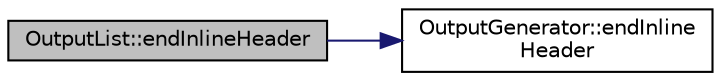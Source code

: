 digraph "OutputList::endInlineHeader"
{
 // LATEX_PDF_SIZE
  edge [fontname="Helvetica",fontsize="10",labelfontname="Helvetica",labelfontsize="10"];
  node [fontname="Helvetica",fontsize="10",shape=record];
  rankdir="LR";
  Node1 [label="OutputList::endInlineHeader",height=0.2,width=0.4,color="black", fillcolor="grey75", style="filled", fontcolor="black",tooltip=" "];
  Node1 -> Node2 [color="midnightblue",fontsize="10",style="solid",fontname="Helvetica"];
  Node2 [label="OutputGenerator::endInline\lHeader",height=0.2,width=0.4,color="black", fillcolor="white", style="filled",URL="$classOutputGenerator.html#a02b0b97eaa17e069eda7cc7f3e794a91",tooltip=" "];
}

